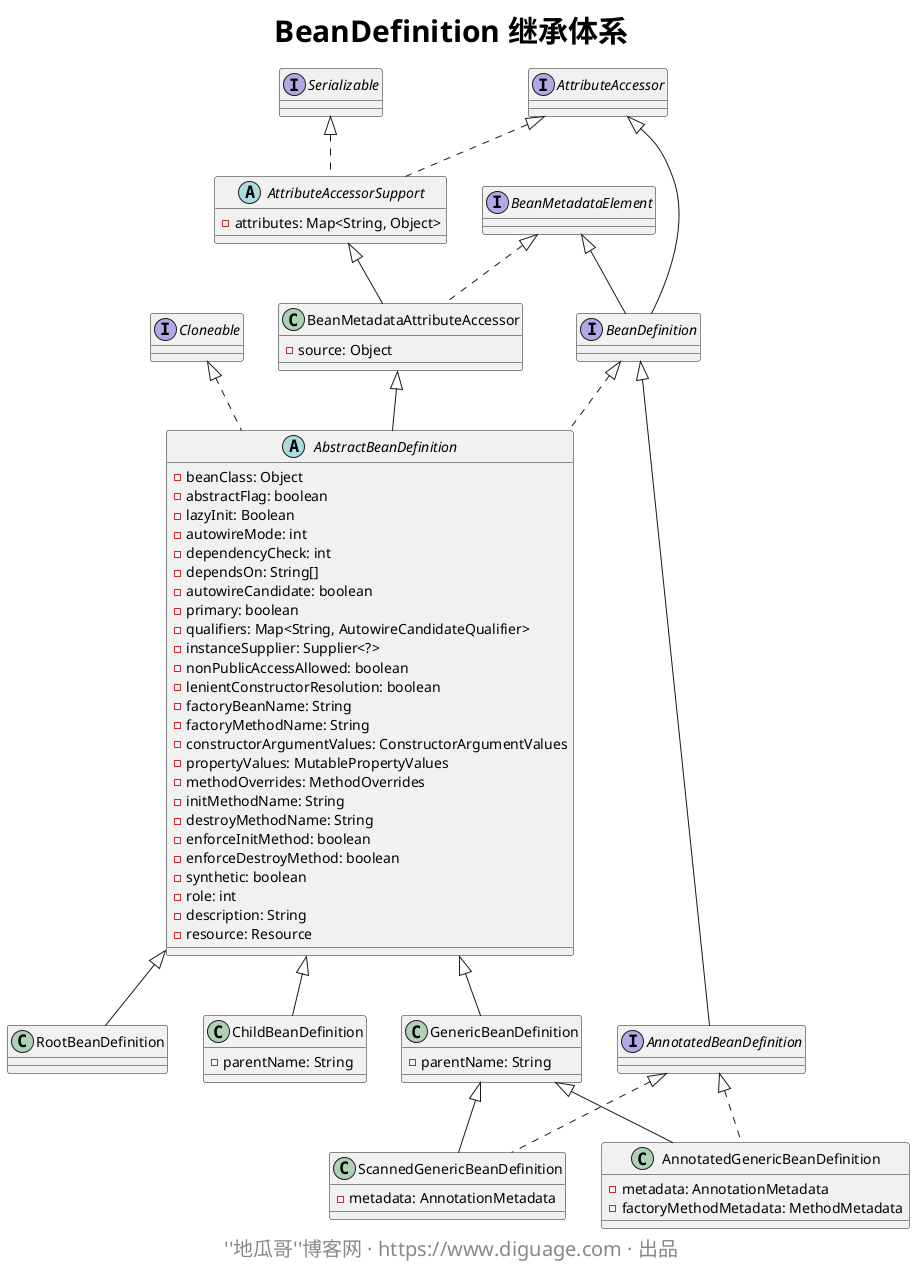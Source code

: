 @startuml

skinparam titleFontSize 30
title **BeanDefinition 继承体系**


abstract class AttributeAccessorSupport implements AttributeAccessor, Serializable {
  - attributes: Map<String, Object>
}

class BeanMetadataAttributeAccessor extends AttributeAccessorSupport implements BeanMetadataElement {
  - source: Object
}

interface BeanDefinition extends AttributeAccessor, BeanMetadataElement

abstract class AbstractBeanDefinition extends BeanMetadataAttributeAccessor implements BeanDefinition, Cloneable {
  - beanClass: Object
  - abstractFlag: boolean
  - lazyInit: Boolean
  - autowireMode: int
  - dependencyCheck: int
  - dependsOn: String[]
  - autowireCandidate: boolean
  - primary: boolean
  - qualifiers: Map<String, AutowireCandidateQualifier>
  - instanceSupplier: Supplier<?>
  - nonPublicAccessAllowed: boolean
  - lenientConstructorResolution: boolean
  - factoryBeanName: String
  - factoryMethodName: String
  - constructorArgumentValues: ConstructorArgumentValues
  - propertyValues: MutablePropertyValues
  - methodOverrides: MethodOverrides
  - initMethodName: String
  - destroyMethodName: String
  - enforceInitMethod: boolean
  - enforceDestroyMethod: boolean
  - synthetic: boolean
  - role: int
  - description: String
  - resource: Resource
}

class RootBeanDefinition extends AbstractBeanDefinition

interface AnnotatedBeanDefinition extends BeanDefinition

class ChildBeanDefinition extends AbstractBeanDefinition {
  - parentName: String
}

class GenericBeanDefinition extends AbstractBeanDefinition {
  - parentName: String
}

class ScannedGenericBeanDefinition extends GenericBeanDefinition implements AnnotatedBeanDefinition {
  - metadata: AnnotationMetadata
}

class AnnotatedGenericBeanDefinition extends GenericBeanDefinition implements AnnotatedBeanDefinition {
  - metadata: AnnotationMetadata
  - factoryMethodMetadata: MethodMetadata
}

skinparam footerFontSize 20
footer ''地瓜哥''博客网 · https://www.diguage.com · 出品

@enduml
